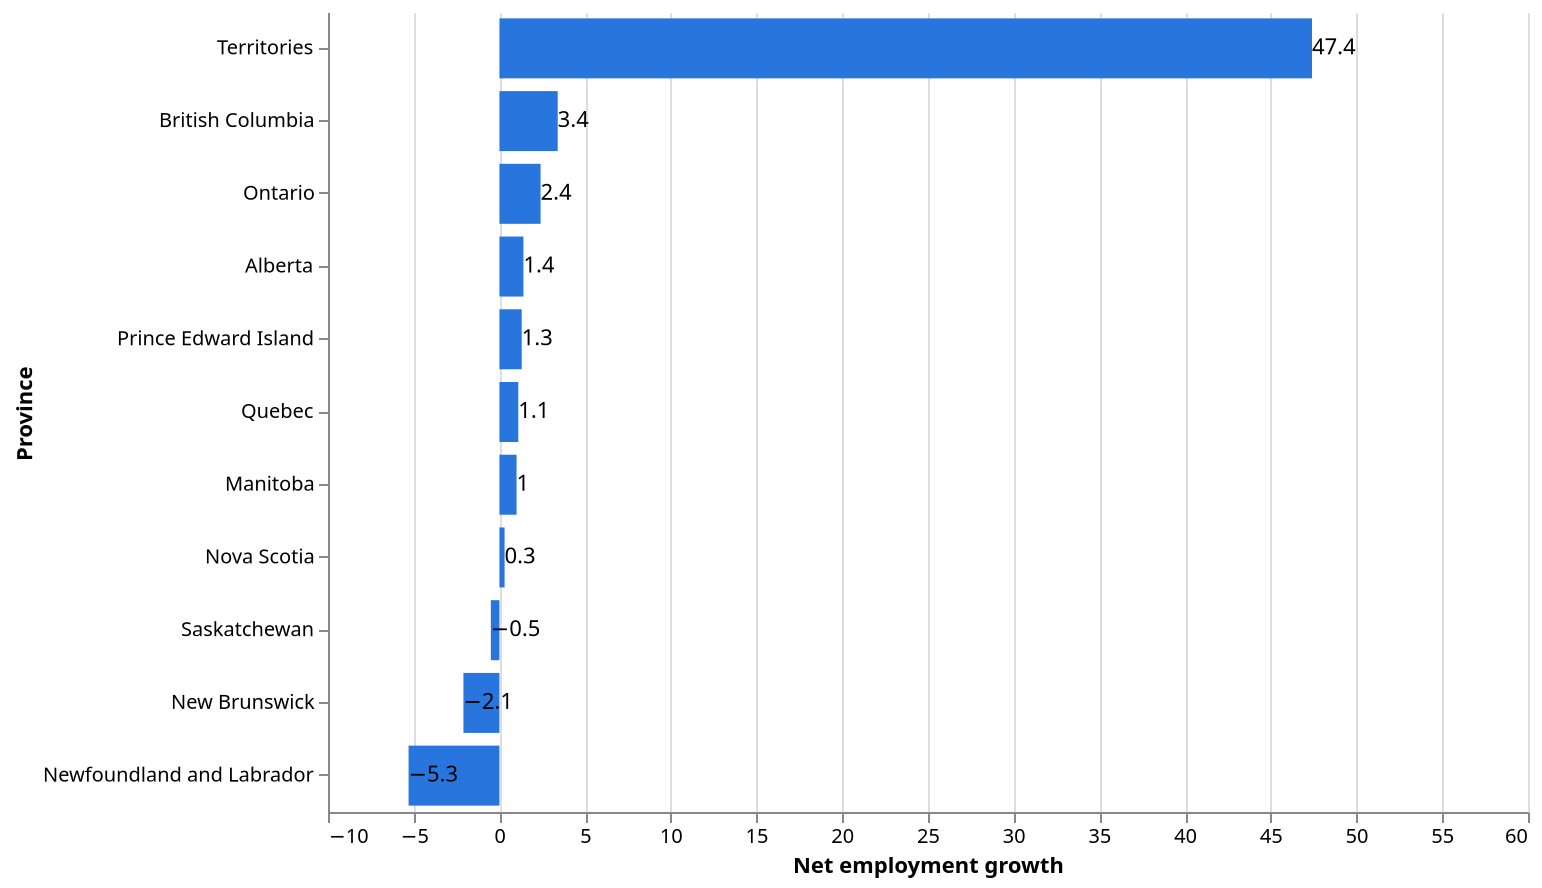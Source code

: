 {
  "$schema": "https://vega.github.io/schema/vega-lite/v5.json",
  "config": {
    "view": {
      "stroke": "transparent"
    }
  },
  "vconcat": [
    {
      "width": 600,
      "height": 400,
      "data": {
        "values": [
          {
            "Province": "Territories",
            "Net employment growth": 47.4
          },
          {
            "Province": "British Columbia",
            "Net employment growth": 3.4
          },
          {
            "Province": "Ontario",
            "Net employment growth": 2.4
          },
          {
            "Province": "Alberta",
            "Net employment growth": 1.4
          },
          {
            "Province": "Prince Edward Island",
            "Net employment growth": 1.3
          },
          {
            "Province": "Quebec",
            "Net employment growth": 1.1
          },
          {
            "Province": "Manitoba",
            "Net employment growth": 1
          },
          {
            "Province": "Nova Scotia",
            "Net employment growth": 0.3
          },
          {
            "Province": "Saskatchewan",
            "Net employment growth": -0.5
          },
          {
            "Province": "New Brunswick",
            "Net employment growth": -2.1
          },
          {
            "Province": "Newfoundland and Labrador",
            "Net employment growth": -5.3
          }
        ]
      },
      "encoding": {
        "y": {
          "field": "Province",
          "type": "nominal",
          "sort": [
            "Territories",
            "British Columbia",
            "Ontario",
            "Alberta",
            "Prince Edward Island",
            "Quebec",
            "Manitoba",
            "Nova Scotia",
            "Saskatchewan",
            "New Brunswick",
            "Newfoundland and Labrador"
          ],
          "axis": {
            "grid": false,
            "scale": {
              "domain": [null, null]
            }
          }
        },
        "x": {
          "field": "Net employment growth",
          "type": "quantitative",
          "axis": {
            "grid": true,
            "tickCount": 10
          },
          "scale": {
            "domain": [-10, 60]
          }
        }
      },
      "layer": [
        {
          "mark": {
            "type": "bar"
          },
          "encoding": {
            "color": {
              "condition": {
                "test": "datum.Province === 'none'",
                "value": "#2876dd"
              },
              "value": "#2876dd"
            },
            "opacity": {
              "condition": {
                "test": "datum.Province === 'none'",
                "value": 1
              },
              "value": 1
            },
            "size": {
              "condition": {
                "test": "datum.Province === 'none'",
                "value": 30
              },
              "value": 30
            }
          }
        },
        {
          "mark": {
            "type": "text",
            "align": "left",
            "baseline": "middle",
            "dx": 0,
            "dy": 0,
            "angle": 0,
            "fontSize": 11,
            "color": "black",
            "opacity": 1
          },
          "encoding": {
            "text": {
              "field": "Net employment growth",
              "type": "quantitative"
            },
            "color": {
              "value": "#000000"
            }
          }
        }
      ]
    }
  ],
  "name": "1014"
}
